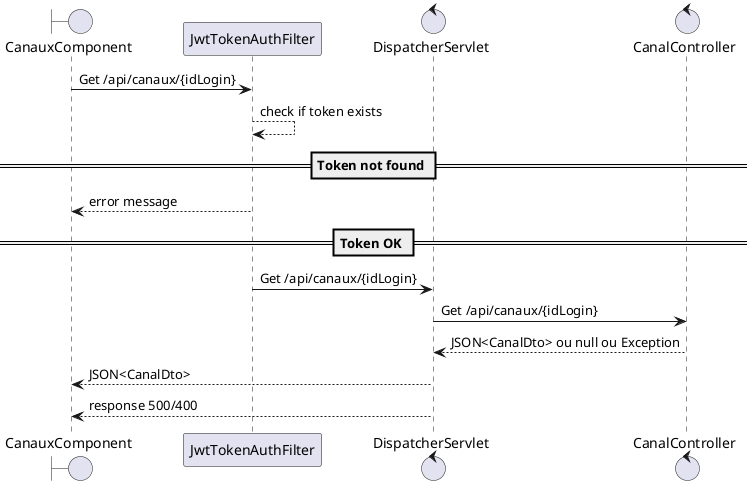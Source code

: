 == listerCanauxById ==

@startuml
boundary CanauxComponent
participant JwtTokenAuthFilter
control DispatcherServlet 
control CanalController 


CanauxComponent -> JwtTokenAuthFilter : Get /api/canaux/{idLogin} 
JwtTokenAuthFilter --> JwtTokenAuthFilter : check if token exists
==Token not found ==
JwtTokenAuthFilter --> CanauxComponent : error message 
==Token OK ==
JwtTokenAuthFilter -> DispatcherServlet : Get /api/canaux/{idLogin}
DispatcherServlet -> CanalController : Get /api/canaux/{idLogin}
CanalController --> DispatcherServlet : JSON<CanalDto> ou null ou Exception
DispatcherServlet --> CanauxComponent : JSON<CanalDto>
DispatcherServlet --> CanauxComponent : response 500/400
@enduml